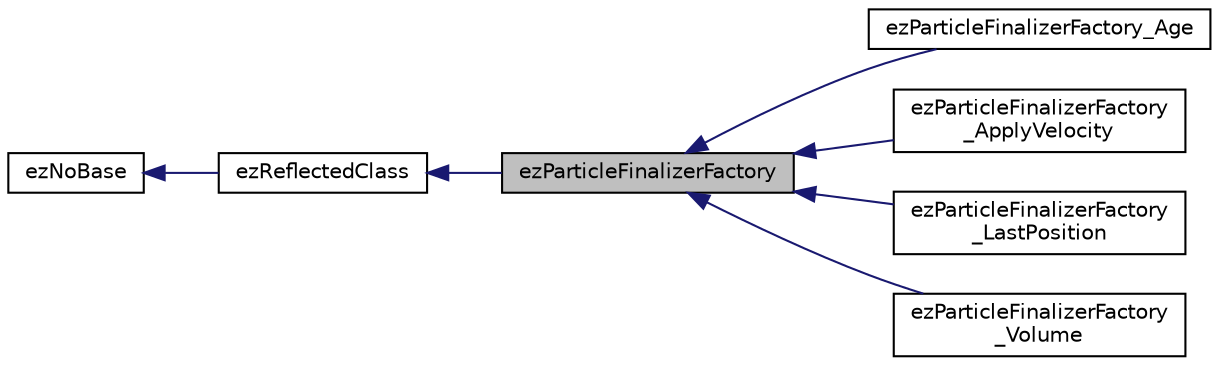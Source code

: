 digraph "ezParticleFinalizerFactory"
{
 // LATEX_PDF_SIZE
  edge [fontname="Helvetica",fontsize="10",labelfontname="Helvetica",labelfontsize="10"];
  node [fontname="Helvetica",fontsize="10",shape=record];
  rankdir="LR";
  Node1 [label="ezParticleFinalizerFactory",height=0.2,width=0.4,color="black", fillcolor="grey75", style="filled", fontcolor="black",tooltip="Base class for all particle Finalizers."];
  Node2 -> Node1 [dir="back",color="midnightblue",fontsize="10",style="solid",fontname="Helvetica"];
  Node2 [label="ezReflectedClass",height=0.2,width=0.4,color="black", fillcolor="white", style="filled",URL="$db/d45/classez_reflected_class.htm",tooltip="All classes that should be dynamically reflectable, need to be derived from this base class."];
  Node3 -> Node2 [dir="back",color="midnightblue",fontsize="10",style="solid",fontname="Helvetica"];
  Node3 [label="ezNoBase",height=0.2,width=0.4,color="black", fillcolor="white", style="filled",URL="$d4/d02/classez_no_base.htm",tooltip="Dummy type to pass to templates and macros that expect a base type for a class that has no base."];
  Node1 -> Node4 [dir="back",color="midnightblue",fontsize="10",style="solid",fontname="Helvetica"];
  Node4 [label="ezParticleFinalizerFactory_Age",height=0.2,width=0.4,color="black", fillcolor="white", style="filled",URL="$d5/dd2/classez_particle_finalizer_factory___age.htm",tooltip=" "];
  Node1 -> Node5 [dir="back",color="midnightblue",fontsize="10",style="solid",fontname="Helvetica"];
  Node5 [label="ezParticleFinalizerFactory\l_ApplyVelocity",height=0.2,width=0.4,color="black", fillcolor="white", style="filled",URL="$d8/d21/classez_particle_finalizer_factory___apply_velocity.htm",tooltip=" "];
  Node1 -> Node6 [dir="back",color="midnightblue",fontsize="10",style="solid",fontname="Helvetica"];
  Node6 [label="ezParticleFinalizerFactory\l_LastPosition",height=0.2,width=0.4,color="black", fillcolor="white", style="filled",URL="$d0/d79/classez_particle_finalizer_factory___last_position.htm",tooltip=" "];
  Node1 -> Node7 [dir="back",color="midnightblue",fontsize="10",style="solid",fontname="Helvetica"];
  Node7 [label="ezParticleFinalizerFactory\l_Volume",height=0.2,width=0.4,color="black", fillcolor="white", style="filled",URL="$d3/dce/classez_particle_finalizer_factory___volume.htm",tooltip=" "];
}
